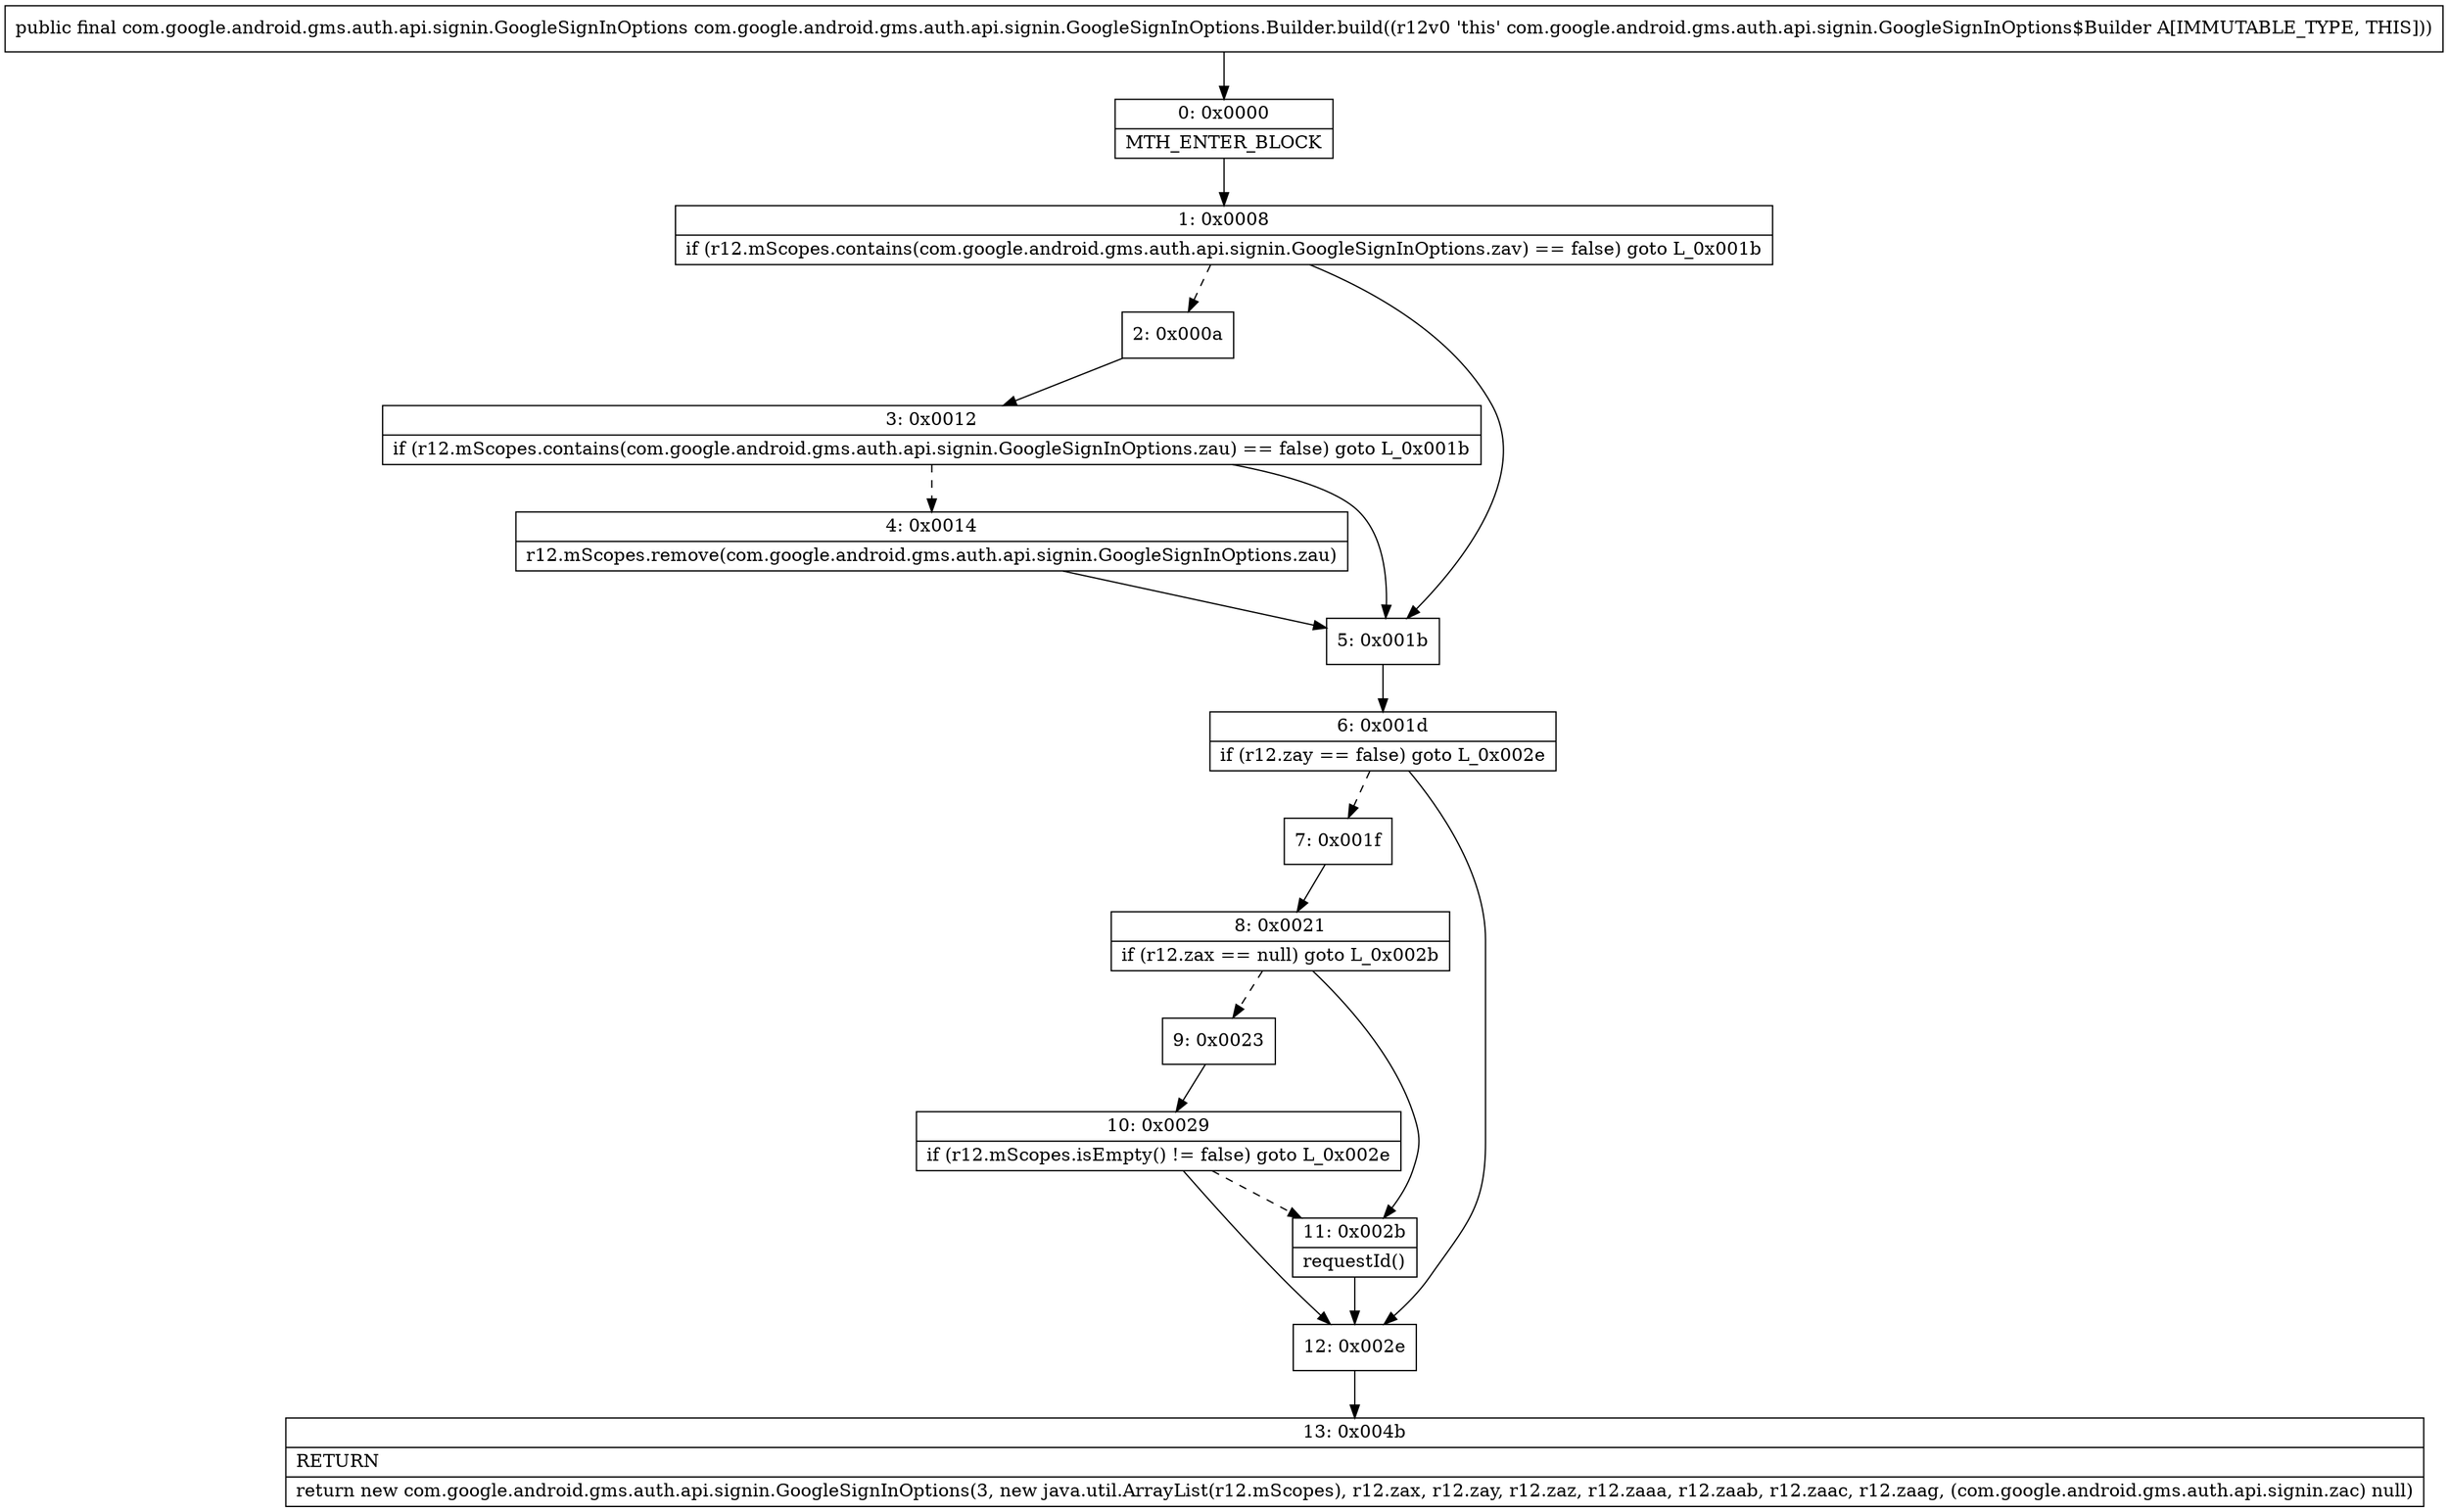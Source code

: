 digraph "CFG forcom.google.android.gms.auth.api.signin.GoogleSignInOptions.Builder.build()Lcom\/google\/android\/gms\/auth\/api\/signin\/GoogleSignInOptions;" {
Node_0 [shape=record,label="{0\:\ 0x0000|MTH_ENTER_BLOCK\l}"];
Node_1 [shape=record,label="{1\:\ 0x0008|if (r12.mScopes.contains(com.google.android.gms.auth.api.signin.GoogleSignInOptions.zav) == false) goto L_0x001b\l}"];
Node_2 [shape=record,label="{2\:\ 0x000a}"];
Node_3 [shape=record,label="{3\:\ 0x0012|if (r12.mScopes.contains(com.google.android.gms.auth.api.signin.GoogleSignInOptions.zau) == false) goto L_0x001b\l}"];
Node_4 [shape=record,label="{4\:\ 0x0014|r12.mScopes.remove(com.google.android.gms.auth.api.signin.GoogleSignInOptions.zau)\l}"];
Node_5 [shape=record,label="{5\:\ 0x001b}"];
Node_6 [shape=record,label="{6\:\ 0x001d|if (r12.zay == false) goto L_0x002e\l}"];
Node_7 [shape=record,label="{7\:\ 0x001f}"];
Node_8 [shape=record,label="{8\:\ 0x0021|if (r12.zax == null) goto L_0x002b\l}"];
Node_9 [shape=record,label="{9\:\ 0x0023}"];
Node_10 [shape=record,label="{10\:\ 0x0029|if (r12.mScopes.isEmpty() != false) goto L_0x002e\l}"];
Node_11 [shape=record,label="{11\:\ 0x002b|requestId()\l}"];
Node_12 [shape=record,label="{12\:\ 0x002e}"];
Node_13 [shape=record,label="{13\:\ 0x004b|RETURN\l|return new com.google.android.gms.auth.api.signin.GoogleSignInOptions(3, new java.util.ArrayList(r12.mScopes), r12.zax, r12.zay, r12.zaz, r12.zaaa, r12.zaab, r12.zaac, r12.zaag, (com.google.android.gms.auth.api.signin.zac) null)\l}"];
MethodNode[shape=record,label="{public final com.google.android.gms.auth.api.signin.GoogleSignInOptions com.google.android.gms.auth.api.signin.GoogleSignInOptions.Builder.build((r12v0 'this' com.google.android.gms.auth.api.signin.GoogleSignInOptions$Builder A[IMMUTABLE_TYPE, THIS])) }"];
MethodNode -> Node_0;
Node_0 -> Node_1;
Node_1 -> Node_2[style=dashed];
Node_1 -> Node_5;
Node_2 -> Node_3;
Node_3 -> Node_4[style=dashed];
Node_3 -> Node_5;
Node_4 -> Node_5;
Node_5 -> Node_6;
Node_6 -> Node_7[style=dashed];
Node_6 -> Node_12;
Node_7 -> Node_8;
Node_8 -> Node_9[style=dashed];
Node_8 -> Node_11;
Node_9 -> Node_10;
Node_10 -> Node_11[style=dashed];
Node_10 -> Node_12;
Node_11 -> Node_12;
Node_12 -> Node_13;
}

